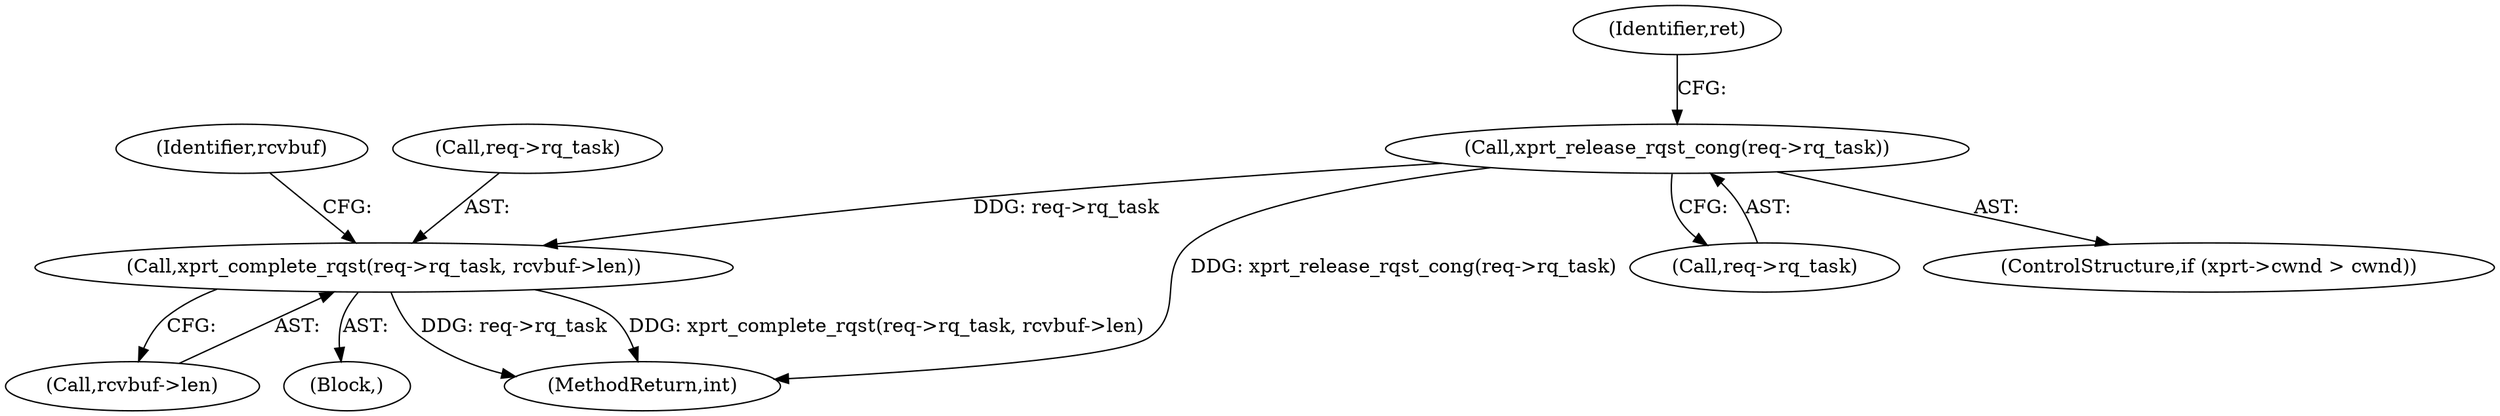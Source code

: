 digraph "0_linux_c70422f760c120480fee4de6c38804c72aa26bc1_23@pointer" {
"1000271" [label="(Call,xprt_release_rqst_cong(req->rq_task))"];
"1000278" [label="(Call,xprt_complete_rqst(req->rq_task, rcvbuf->len))"];
"1000271" [label="(Call,xprt_release_rqst_cong(req->rq_task))"];
"1000276" [label="(Identifier,ret)"];
"1000265" [label="(ControlStructure,if (xprt->cwnd > cwnd))"];
"1000314" [label="(MethodReturn,int)"];
"1000282" [label="(Call,rcvbuf->len)"];
"1000278" [label="(Call,xprt_complete_rqst(req->rq_task, rcvbuf->len))"];
"1000287" [label="(Identifier,rcvbuf)"];
"1000106" [label="(Block,)"];
"1000272" [label="(Call,req->rq_task)"];
"1000279" [label="(Call,req->rq_task)"];
"1000271" -> "1000265"  [label="AST: "];
"1000271" -> "1000272"  [label="CFG: "];
"1000272" -> "1000271"  [label="AST: "];
"1000276" -> "1000271"  [label="CFG: "];
"1000271" -> "1000314"  [label="DDG: xprt_release_rqst_cong(req->rq_task)"];
"1000271" -> "1000278"  [label="DDG: req->rq_task"];
"1000278" -> "1000106"  [label="AST: "];
"1000278" -> "1000282"  [label="CFG: "];
"1000279" -> "1000278"  [label="AST: "];
"1000282" -> "1000278"  [label="AST: "];
"1000287" -> "1000278"  [label="CFG: "];
"1000278" -> "1000314"  [label="DDG: xprt_complete_rqst(req->rq_task, rcvbuf->len)"];
"1000278" -> "1000314"  [label="DDG: req->rq_task"];
}
